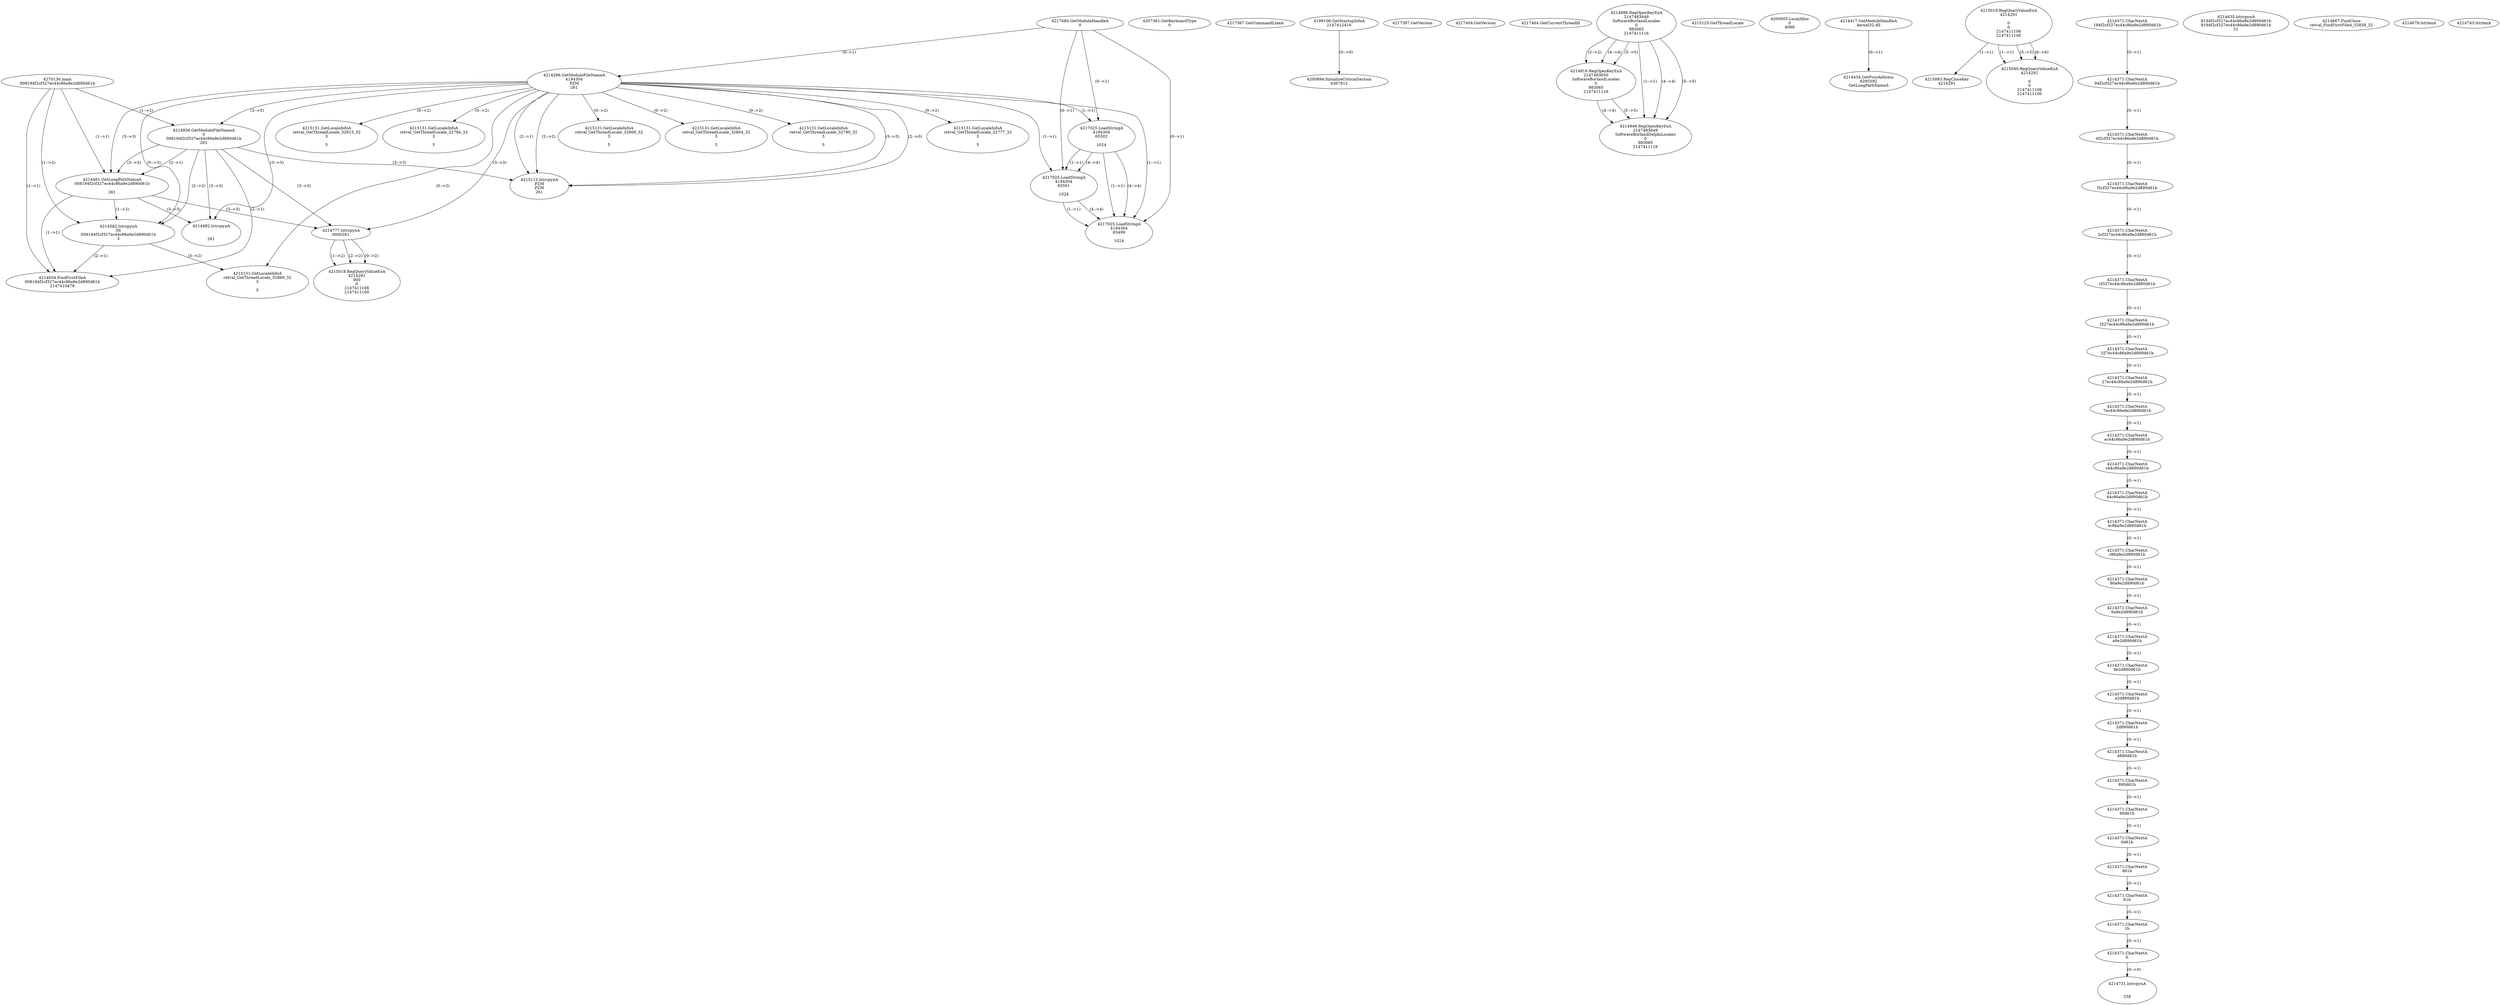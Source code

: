 // Global SCDG with merge call
digraph {
	0 [label="4270136.main
008194f2cf327ec44c86a9e2d890d61b"]
	1 [label="4217684.GetModuleHandleA
0"]
	2 [label="4207361.GetKeyboardType
0"]
	3 [label="4217367.GetCommandLineA
"]
	4 [label="4199106.GetStartupInfoA
2147412416"]
	5 [label="4217387.GetVersion
"]
	6 [label="4217404.GetVersion
"]
	7 [label="4217464.GetCurrentThreadId
"]
	8 [label="4214286.GetModuleFileNameA
4194304
PZM
261"]
	1 -> 8 [label="(0-->1)"]
	9 [label="4214856.GetModuleFileNameA
0
008194f2cf327ec44c86a9e2d890d61b
261"]
	0 -> 9 [label="(1-->2)"]
	8 -> 9 [label="(3-->3)"]
	10 [label="4214886.RegOpenKeyExA
2147483649
Software\Borland\Locales
0
983065
2147411116"]
	11 [label="4214916.RegOpenKeyExA
2147483650
Software\Borland\Locales
0
983065
2147411116"]
	10 -> 11 [label="(2-->2)"]
	10 -> 11 [label="(4-->4)"]
	10 -> 11 [label="(5-->5)"]
	12 [label="4214946.RegOpenKeyExA
2147483649
Software\Borland\Delphi\Locales
0
983065
2147411116"]
	10 -> 12 [label="(1-->1)"]
	10 -> 12 [label="(4-->4)"]
	11 -> 12 [label="(4-->4)"]
	10 -> 12 [label="(5-->5)"]
	11 -> 12 [label="(5-->5)"]
	13 [label="4215112.lstrcpynA
PZM
PZM
261"]
	8 -> 13 [label="(2-->1)"]
	8 -> 13 [label="(2-->2)"]
	8 -> 13 [label="(3-->3)"]
	9 -> 13 [label="(3-->3)"]
	8 -> 13 [label="(2-->0)"]
	14 [label="4215125.GetThreadLocale
"]
	15 [label="4215131.GetLocaleInfoA
retval_GetThreadLocale_32777_32
3

5"]
	8 -> 15 [label="(0-->2)"]
	16 [label="4217025.LoadStringA
4194304
65502

1024"]
	1 -> 16 [label="(0-->1)"]
	8 -> 16 [label="(1-->1)"]
	17 [label="4200894.InitializeCriticalSection
4367812"]
	4 -> 17 [label="(0-->0)"]
	18 [label="4200955.LocalAlloc
0
4088"]
	19 [label="4217025.LoadStringA
4194304
65501

1024"]
	1 -> 19 [label="(0-->1)"]
	8 -> 19 [label="(1-->1)"]
	16 -> 19 [label="(1-->1)"]
	16 -> 19 [label="(4-->4)"]
	20 [label="4214417.GetModuleHandleA
kernel32.dll"]
	21 [label="4214434.GetProcAddress
6295592
GetLongPathNameA"]
	20 -> 21 [label="(0-->1)"]
	22 [label="4214461.GetLongPathNameA
008194f2cf327ec44c86a9e2d890d61b

261"]
	0 -> 22 [label="(1-->1)"]
	9 -> 22 [label="(2-->1)"]
	8 -> 22 [label="(3-->3)"]
	9 -> 22 [label="(3-->3)"]
	23 [label="4214482.lstrcpynA


261"]
	8 -> 23 [label="(3-->3)"]
	9 -> 23 [label="(3-->3)"]
	22 -> 23 [label="(3-->3)"]
	24 [label="4215019.RegQueryValueExA
4214291

0
0
2147411106
2147411100"]
	25 [label="4215083.RegCloseKey
4214291"]
	24 -> 25 [label="(1-->1)"]
	26 [label="4215131.GetLocaleInfoA
retval_GetThreadLocale_32815_32
3

5"]
	8 -> 26 [label="(0-->2)"]
	27 [label="4215049.RegQueryValueExA
4214291

0
0
2147411106
2147411100"]
	24 -> 27 [label="(1-->1)"]
	24 -> 27 [label="(5-->5)"]
	24 -> 27 [label="(6-->6)"]
	28 [label="4215131.GetLocaleInfoA
retval_GetThreadLocale_32794_32
3

5"]
	8 -> 28 [label="(0-->2)"]
	29 [label="4217025.LoadStringA
4194304
65499

1024"]
	1 -> 29 [label="(0-->1)"]
	8 -> 29 [label="(1-->1)"]
	16 -> 29 [label="(1-->1)"]
	19 -> 29 [label="(1-->1)"]
	16 -> 29 [label="(4-->4)"]
	19 -> 29 [label="(4-->4)"]
	30 [label="4214582.lstrcpynA
00
008194f2cf327ec44c86a9e2d890d61b
3"]
	0 -> 30 [label="(1-->2)"]
	9 -> 30 [label="(2-->2)"]
	22 -> 30 [label="(1-->2)"]
	8 -> 30 [label="(0-->3)"]
	31 [label="4214371.CharNextA
194f2cf327ec44c86a9e2d890d61b"]
	32 [label="4214371.CharNextA
94f2cf327ec44c86a9e2d890d61b"]
	31 -> 32 [label="(0-->1)"]
	33 [label="4214371.CharNextA
4f2cf327ec44c86a9e2d890d61b"]
	32 -> 33 [label="(0-->1)"]
	34 [label="4214371.CharNextA
f2cf327ec44c86a9e2d890d61b"]
	33 -> 34 [label="(0-->1)"]
	35 [label="4214371.CharNextA
2cf327ec44c86a9e2d890d61b"]
	34 -> 35 [label="(0-->1)"]
	36 [label="4214371.CharNextA
cf327ec44c86a9e2d890d61b"]
	35 -> 36 [label="(0-->1)"]
	37 [label="4214371.CharNextA
f327ec44c86a9e2d890d61b"]
	36 -> 37 [label="(0-->1)"]
	38 [label="4214371.CharNextA
327ec44c86a9e2d890d61b"]
	37 -> 38 [label="(0-->1)"]
	39 [label="4214371.CharNextA
27ec44c86a9e2d890d61b"]
	38 -> 39 [label="(0-->1)"]
	40 [label="4214371.CharNextA
7ec44c86a9e2d890d61b"]
	39 -> 40 [label="(0-->1)"]
	41 [label="4214371.CharNextA
ec44c86a9e2d890d61b"]
	40 -> 41 [label="(0-->1)"]
	42 [label="4214371.CharNextA
c44c86a9e2d890d61b"]
	41 -> 42 [label="(0-->1)"]
	43 [label="4214371.CharNextA
44c86a9e2d890d61b"]
	42 -> 43 [label="(0-->1)"]
	44 [label="4214371.CharNextA
4c86a9e2d890d61b"]
	43 -> 44 [label="(0-->1)"]
	45 [label="4214371.CharNextA
c86a9e2d890d61b"]
	44 -> 45 [label="(0-->1)"]
	46 [label="4214371.CharNextA
86a9e2d890d61b"]
	45 -> 46 [label="(0-->1)"]
	47 [label="4214371.CharNextA
6a9e2d890d61b"]
	46 -> 47 [label="(0-->1)"]
	48 [label="4214371.CharNextA
a9e2d890d61b"]
	47 -> 48 [label="(0-->1)"]
	49 [label="4214371.CharNextA
9e2d890d61b"]
	48 -> 49 [label="(0-->1)"]
	50 [label="4214371.CharNextA
e2d890d61b"]
	49 -> 50 [label="(0-->1)"]
	51 [label="4214371.CharNextA
2d890d61b"]
	50 -> 51 [label="(0-->1)"]
	52 [label="4214371.CharNextA
d890d61b"]
	51 -> 52 [label="(0-->1)"]
	53 [label="4214371.CharNextA
890d61b"]
	52 -> 53 [label="(0-->1)"]
	54 [label="4214371.CharNextA
90d61b"]
	53 -> 54 [label="(0-->1)"]
	55 [label="4214371.CharNextA
0d61b"]
	54 -> 55 [label="(0-->1)"]
	56 [label="4214371.CharNextA
d61b"]
	55 -> 56 [label="(0-->1)"]
	57 [label="4214371.CharNextA
61b"]
	56 -> 57 [label="(0-->1)"]
	58 [label="4214371.CharNextA
1b"]
	57 -> 58 [label="(0-->1)"]
	59 [label="4214371.CharNextA
b"]
	58 -> 59 [label="(0-->1)"]
	60 [label="4214635.lstrcpynA
8194f2cf327ec44c86a9e2d890d61b
8194f2cf327ec44c86a9e2d890d61b
31"]
	61 [label="4214654.FindFirstFileA
008194f2cf327ec44c86a9e2d890d61b
2147410478"]
	0 -> 61 [label="(1-->1)"]
	9 -> 61 [label="(2-->1)"]
	22 -> 61 [label="(1-->1)"]
	30 -> 61 [label="(2-->1)"]
	62 [label="4214667.FindClose
retval_FindFirstFileA_32858_32"]
	63 [label="4214679.lstrlenA
"]
	64 [label="4214731.lstrcpynA


258"]
	59 -> 64 [label="(0-->0)"]
	65 [label="4214743.lstrlenA
"]
	66 [label="4214777.lstrcpynA
00\
00\
261"]
	8 -> 66 [label="(3-->3)"]
	9 -> 66 [label="(3-->3)"]
	22 -> 66 [label="(3-->3)"]
	67 [label="4215019.RegQueryValueExA
4214291
00\
0
0
2147411106
2147411100"]
	66 -> 67 [label="(1-->2)"]
	66 -> 67 [label="(2-->2)"]
	66 -> 67 [label="(0-->2)"]
	68 [label="4215131.GetLocaleInfoA
retval_GetThreadLocale_32869_32
3

5"]
	8 -> 68 [label="(0-->2)"]
	30 -> 68 [label="(3-->2)"]
	69 [label="4215131.GetLocaleInfoA
retval_GetThreadLocale_32806_32
3

5"]
	8 -> 69 [label="(0-->2)"]
	70 [label="4215131.GetLocaleInfoA
retval_GetThreadLocale_32804_32
3

5"]
	8 -> 70 [label="(0-->2)"]
	71 [label="4215131.GetLocaleInfoA
retval_GetThreadLocale_32790_32
3

5"]
	8 -> 71 [label="(0-->2)"]
}
